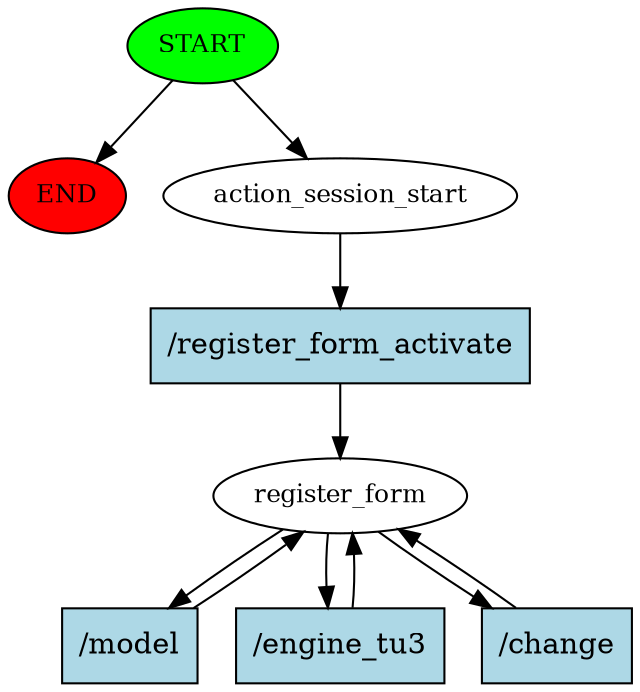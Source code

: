 digraph  {
0 [class="start active", fillcolor=green, fontsize=12, label=START, style=filled];
"-1" [class=end, fillcolor=red, fontsize=12, label=END, style=filled];
1 [class=active, fontsize=12, label=action_session_start];
2 [class="active dashed", fontsize=12, label=register_form];
6 [class="intent active", fillcolor=lightblue, label="/register_form_activate", shape=rect, style=filled];
7 [class="intent active", fillcolor=lightblue, label="/model", shape=rect, style=filled];
8 [class="intent active", fillcolor=lightblue, label="/engine_tu3", shape=rect, style=filled];
9 [class="intent active", fillcolor=lightblue, label="/change", shape=rect, style=filled];
0 -> "-1"  [class="", key=NONE, label=""];
0 -> 1  [class=active, key=NONE, label=""];
1 -> 6  [class=active, key=0];
2 -> 7  [class=active, key=0];
2 -> 8  [class=active, key=0];
2 -> 9  [class=active, key=0];
6 -> 2  [class=active, key=0];
7 -> 2  [class=active, key=0];
8 -> 2  [class=active, key=0];
9 -> 2  [class=active, key=0];
}

